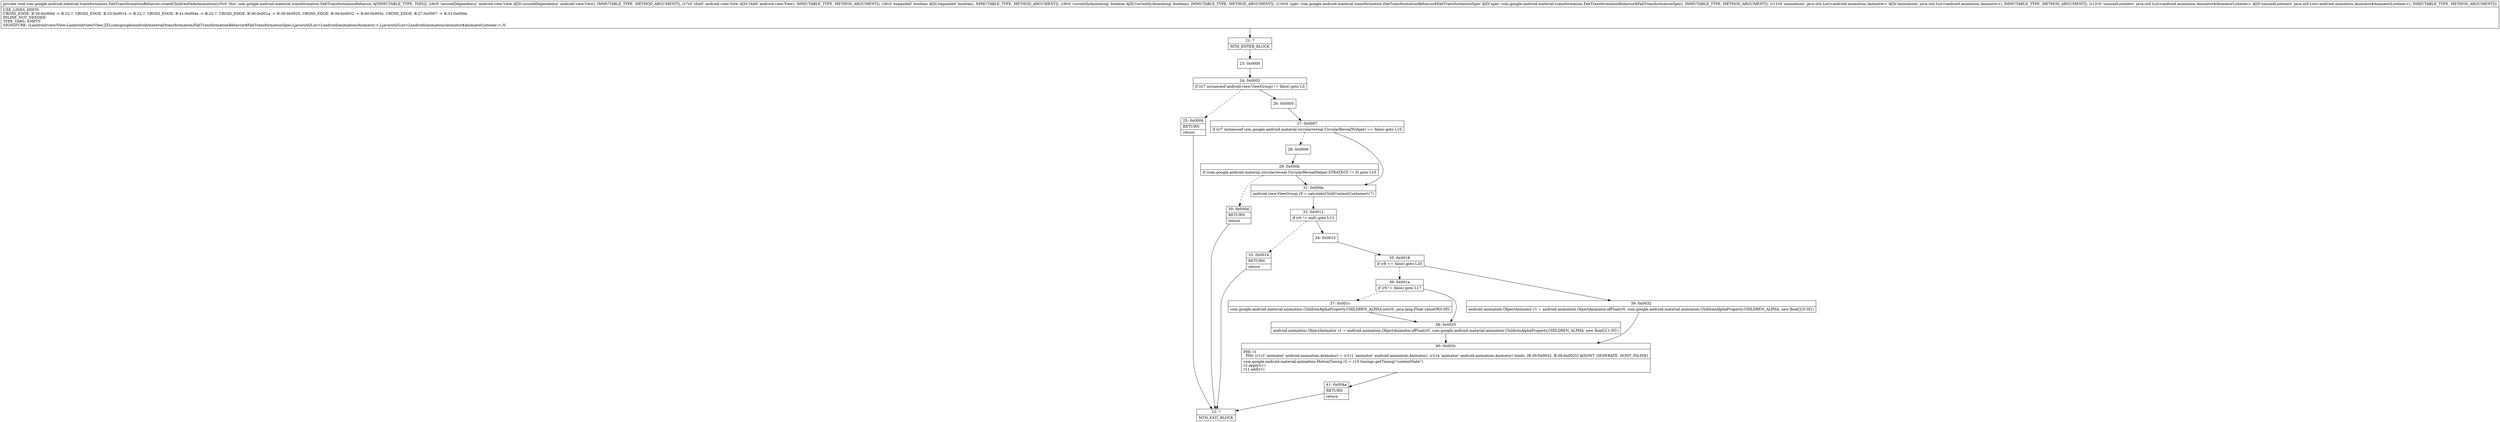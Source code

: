 digraph "CFG forcom.google.android.material.transformation.FabTransformationBehavior.createChildrenFadeAnimation(Landroid\/view\/View;Landroid\/view\/View;ZZLcom\/google\/android\/material\/transformation\/FabTransformationBehavior$FabTransformationSpec;Ljava\/util\/List;Ljava\/util\/List;)V" {
Node_21 [shape=record,label="{21\:\ ?|MTH_ENTER_BLOCK\l}"];
Node_23 [shape=record,label="{23\:\ 0x0000}"];
Node_24 [shape=record,label="{24\:\ 0x0002|if ((r7 instanceof android.view.ViewGroup) != false) goto L5\l}"];
Node_25 [shape=record,label="{25\:\ 0x0004|RETURN\l|return\l}"];
Node_22 [shape=record,label="{22\:\ ?|MTH_EXIT_BLOCK\l}"];
Node_26 [shape=record,label="{26\:\ 0x0005}"];
Node_27 [shape=record,label="{27\:\ 0x0007|if ((r7 instanceof com.google.android.material.circularreveal.CircularRevealWidget) == false) goto L10\l}"];
Node_28 [shape=record,label="{28\:\ 0x0009}"];
Node_29 [shape=record,label="{29\:\ 0x000b|if (com.google.android.material.circularreveal.CircularRevealHelper.STRATEGY != 0) goto L10\l}"];
Node_30 [shape=record,label="{30\:\ 0x000d|RETURN\l|return\l}"];
Node_31 [shape=record,label="{31\:\ 0x000e|android.view.ViewGroup r0 = calculateChildContentContainer(r7)\l}"];
Node_32 [shape=record,label="{32\:\ 0x0012|if (r0 != null) goto L13\l}"];
Node_33 [shape=record,label="{33\:\ 0x0014|RETURN\l|return\l}"];
Node_34 [shape=record,label="{34\:\ 0x0015}"];
Node_35 [shape=record,label="{35\:\ 0x0018|if (r8 == false) goto L20\l}"];
Node_36 [shape=record,label="{36\:\ 0x001a|if (r9 != false) goto L17\l}"];
Node_37 [shape=record,label="{37\:\ 0x001c|com.google.android.material.animation.ChildrenAlphaProperty.CHILDREN_ALPHA.set(r0, java.lang.Float.valueOf(0.0f))\l}"];
Node_38 [shape=record,label="{38\:\ 0x0025|android.animation.ObjectAnimator r1 = android.animation.ObjectAnimator.ofFloat(r0, com.google.android.material.animation.ChildrenAlphaProperty.CHILDREN_ALPHA, new float[]\{1.0f\})\l}"];
Node_40 [shape=record,label="{40\:\ 0x003c|PHI: r1 \l  PHI: (r1v2 'animator' android.animation.Animator) = (r1v1 'animator' android.animation.Animator), (r1v4 'animator' android.animation.Animator) binds: [B:39:0x0032, B:38:0x0025] A[DONT_GENERATE, DONT_INLINE]\l|com.google.android.material.animation.MotionTiming r2 = r10.timings.getTiming(\"contentFade\")\lr2.apply(r1)\lr11.add(r1)\l}"];
Node_41 [shape=record,label="{41\:\ 0x004a|RETURN\l|return\l}"];
Node_39 [shape=record,label="{39\:\ 0x0032|android.animation.ObjectAnimator r1 = android.animation.ObjectAnimator.ofFloat(r0, com.google.android.material.animation.ChildrenAlphaProperty.CHILDREN_ALPHA, new float[]\{0.0f\})\l}"];
MethodNode[shape=record,label="{private void com.google.android.material.transformation.FabTransformationBehavior.createChildrenFadeAnimation((r5v0 'this' com.google.android.material.transformation.FabTransformationBehavior A[IMMUTABLE_TYPE, THIS]), (r6v0 'unusedDependency' android.view.View A[D('unusedDependency' android.view.View), IMMUTABLE_TYPE, METHOD_ARGUMENT]), (r7v0 'child' android.view.View A[D('child' android.view.View), IMMUTABLE_TYPE, METHOD_ARGUMENT]), (r8v0 'expanded' boolean A[D('expanded' boolean), IMMUTABLE_TYPE, METHOD_ARGUMENT]), (r9v0 'currentlyAnimating' boolean A[D('currentlyAnimating' boolean), IMMUTABLE_TYPE, METHOD_ARGUMENT]), (r10v0 'spec' com.google.android.material.transformation.FabTransformationBehavior$FabTransformationSpec A[D('spec' com.google.android.material.transformation.FabTransformationBehavior$FabTransformationSpec), IMMUTABLE_TYPE, METHOD_ARGUMENT]), (r11v0 'animations' java.util.List\<android.animation.Animator\> A[D('animations' java.util.List\<android.animation.Animator\>), IMMUTABLE_TYPE, METHOD_ARGUMENT]), (r12v0 'unusedListeners' java.util.List\<android.animation.Animator$AnimatorListener\> A[D('unusedListeners' java.util.List\<android.animation.Animator$AnimatorListener\>), IMMUTABLE_TYPE, METHOD_ARGUMENT]))  | USE_LINES_HINTS\lCROSS_EDGE: B:30:0x000d \-\> B:22:?, CROSS_EDGE: B:33:0x0014 \-\> B:22:?, CROSS_EDGE: B:41:0x004a \-\> B:22:?, CROSS_EDGE: B:36:0x001a \-\> B:38:0x0025, CROSS_EDGE: B:39:0x0032 \-\> B:40:0x003c, CROSS_EDGE: B:27:0x0007 \-\> B:31:0x000e\lINLINE_NOT_NEEDED\lTYPE_VARS: EMPTY\lSIGNATURE: (Landroid\/view\/View;Landroid\/view\/View;ZZLcom\/google\/android\/material\/transformation\/FabTransformationBehavior$FabTransformationSpec;Ljava\/util\/List\<Landroid\/animation\/Animator;\>;Ljava\/util\/List\<Landroid\/animation\/Animator$AnimatorListener;\>;)V\l}"];
MethodNode -> Node_21;Node_21 -> Node_23;
Node_23 -> Node_24;
Node_24 -> Node_25[style=dashed];
Node_24 -> Node_26;
Node_25 -> Node_22;
Node_26 -> Node_27;
Node_27 -> Node_28[style=dashed];
Node_27 -> Node_31;
Node_28 -> Node_29;
Node_29 -> Node_30[style=dashed];
Node_29 -> Node_31;
Node_30 -> Node_22;
Node_31 -> Node_32;
Node_32 -> Node_33[style=dashed];
Node_32 -> Node_34;
Node_33 -> Node_22;
Node_34 -> Node_35;
Node_35 -> Node_36[style=dashed];
Node_35 -> Node_39;
Node_36 -> Node_37[style=dashed];
Node_36 -> Node_38;
Node_37 -> Node_38;
Node_38 -> Node_40;
Node_40 -> Node_41;
Node_41 -> Node_22;
Node_39 -> Node_40;
}

